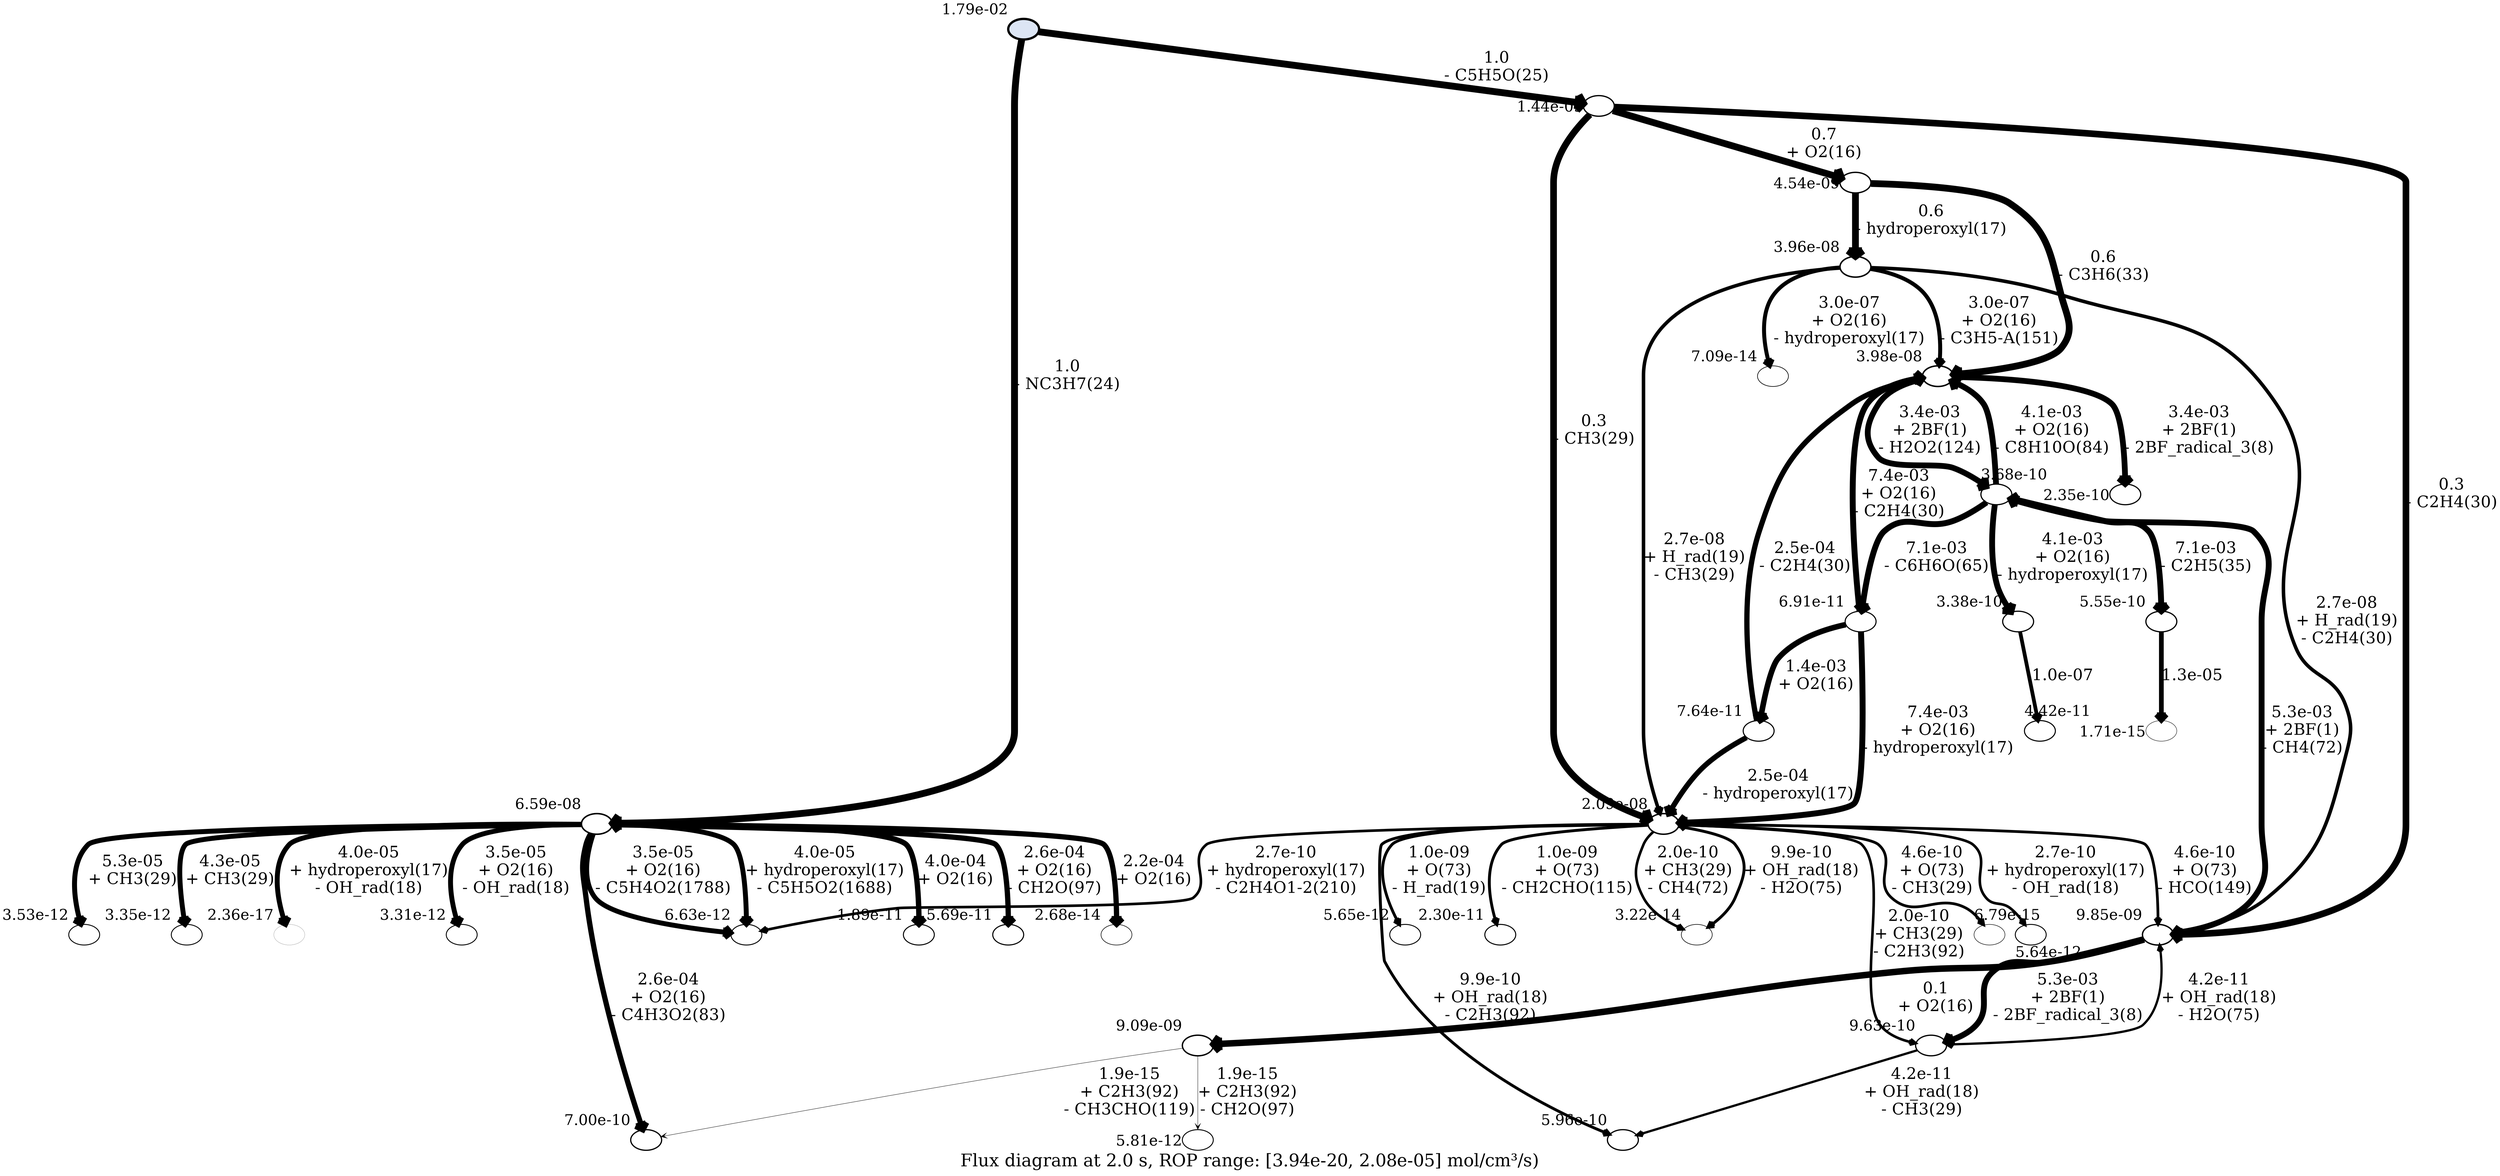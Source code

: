 digraph G {
fontsize=30;
label="Flux diagram at 2.0 s, ROP range: [3.94e-20, 2.08e-05] mol/cm³/s)";
"2BF(1)" [fillcolor="#DCE5F4", fontsize=26, image="/home/nelly/Code/scripts/Flux_diagram_T3/models/images/CCCCC1=CC=CO1.png", label="", penwidth="4.0", style=filled, xlabel="1.79e-02"];
"C5H5O(25)" [fontsize=26, image="/home/nelly/Code/scripts/Flux_diagram_T3/models/images/[CH2]C1=CC=CO1.png", label="", penwidth="2.612174003285728", xlabel="6.59e-08"];
"NC3H7(24)" [fontsize=26, image="/home/nelly/Code/scripts/Flux_diagram_T3/models/images/[CH2]CC.png", label="", penwidth="2.188045771722405", xlabel="1.44e-09"];
"2BF(1)" -> "C5H5O(25)"  [arrowhead=vee, fontsize=28, label="1.0\n- NC3H7(24)", penwidth="12.0"];
"2BF(1)" -> "NC3H7(24)"  [arrowhead=vee, fontsize=28, label="1.0\n- C5H5O(25)", penwidth="12.0"];
"NC3H7O2(27)" [fontsize=26, image="/home/nelly/Code/scripts/Flux_diagram_T3/models/images/CCCO[O].png", label="", penwidth="2.315484363086707", xlabel="4.54e-09"];
"NC3H7(24)" -> "NC3H7O2(27)"  [arrowhead=vee, fontsize=28, label="0.7\n+ O2(16)", penwidth="11.859335579320184"];
"C2H4(30)" [fontsize=26, image="/home/nelly/Code/scripts/Flux_diagram_T3/models/images/C=C.png", label="", penwidth="2.4850666138707735", xlabel="2.09e-08"];
"CH3(29)" [fontsize=26, image="/home/nelly/Code/scripts/Flux_diagram_T3/models/images/[CH3].png", label="", penwidth="2.401348802017171", xlabel="9.85e-09"];
"NC3H7(24)" -> "C2H4(30)"  [arrowhead=vee, fontsize=28, label="0.3\n- CH3(29)", penwidth="11.59788227838981"];
"NC3H7(24)" -> "CH3(29)"  [arrowhead=vee, fontsize=28, label="0.3\n- C2H4(30)", penwidth="11.59788227838981"];
"CH3O2(42)" [fontsize=26, image="/home/nelly/Code/scripts/Flux_diagram_T3/models/images/CO[O].png", label="", penwidth="2.392472901616007", xlabel="9.09e-09"];
"CH3(29)" -> "CH3O2(42)"  [arrowhead=vee, fontsize=28, label="0.1\n+ O2(16)", penwidth="11.335524396117956"];
"2BF_radical_3(8)" [fontsize=26, image="/home/nelly/Code/scripts/Flux_diagram_T3/models/images/CCC[CH]C1=CC=CO1.png", label="", penwidth="2.036769852662828", xlabel="3.68e-10"];
"CH4(72)" [fontsize=26, image="/home/nelly/Code/scripts/Flux_diagram_T3/models/images/C.png", label="", penwidth="2.1435799395523945", xlabel="9.63e-10"];
"CH3(29)" -> "2BF_radical_3(8)"  [arrowhead=vee, fontsize=28, label="5.3e-03\n+ 2BF(1)\n- CH4(72)", penwidth="10.234935209293804"];
"CH3(29)" -> "CH4(72)"  [arrowhead=vee, fontsize=28, label="5.3e-03\n+ 2BF(1)\n- 2BF_radical_3(8)", penwidth="10.234935209293804"];
"H2O(75)" [fontsize=26, image="/home/nelly/Code/scripts/Flux_diagram_T3/models/images/O.png", label="", penwidth="2.090287591196239", xlabel="5.96e-10"];
"CH4(72)" -> "CH3(29)"  [arrowhead=vee, fontsize=28, label="4.2e-11\n+ OH_rad(18)\n- H2O(75)", penwidth="3.965830420635784"];
"CH4(72)" -> "H2O(75)"  [arrowhead=vee, fontsize=28, label="4.2e-11\n+ OH_rad(18)\n- CH3(29)", penwidth="3.965830420635784"];
"C2H5(35)" [fontsize=26, image="/home/nelly/Code/scripts/Flux_diagram_T3/models/images/C[CH2].png", label="", penwidth="1.8514000200063356", xlabel="6.91e-11"];
"C6H6O(65)" [fontsize=26, image="/home/nelly/Code/scripts/Flux_diagram_T3/models/images/C=CC1=CC=CO1.png", label="", penwidth="2.0824718125393273", xlabel="5.55e-10"];
"2BF_radical_3(8)" -> "C2H5(35)"  [arrowhead=vee, fontsize=28, label="7.1e-03\n- C6H6O(65)", penwidth="10.335625508790505"];
"2BF_radical_3(8)" -> "C6H6O(65)"  [arrowhead=vee, fontsize=28, label="7.1e-03\n- C2H5(35)", penwidth="10.335625508790505"];
"C8H10O(84)" [fontsize=26, image="/home/nelly/Code/scripts/Flux_diagram_T3/models/images/CCC=CC1=CC=CO1.png", label="", penwidth="2.027507188097893", xlabel="3.38e-10"];
"hydroperoxyl(17)" [fontsize=26, image="/home/nelly/Code/scripts/Flux_diagram_T3/models/images/[O]O.png", label="", penwidth="2.556360482655869", xlabel="3.98e-08"];
"2BF_radical_3(8)" -> "C8H10O(84)"  [arrowhead=vee, fontsize=28, label="4.1e-03\n+ O2(16)\n- hydroperoxyl(17)", penwidth="10.150075043688428"];
"2BF_radical_3(8)" -> "hydroperoxyl(17)"  [arrowhead=vee, fontsize=28, label="4.1e-03\n+ O2(16)\n- C8H10O(84)", penwidth="10.150075043688428"];
"H2O2(124)" [fontsize=26, image="/home/nelly/Code/scripts/Flux_diagram_T3/models/images/OO.png", label="", penwidth="1.9872940288030387", xlabel="2.35e-10"];
"hydroperoxyl(17)" -> "2BF_radical_3(8)"  [arrowhead=vee, fontsize=28, label="3.4e-03\n+ 2BF(1)\n- H2O2(124)", penwidth="10.09168424779915"];
"hydroperoxyl(17)" -> "H2O2(124)"  [arrowhead=vee, fontsize=28, label="3.4e-03\n+ 2BF(1)\n- 2BF_radical_3(8)", penwidth="10.09168424779915"];
"C8H10O(94)" [fontsize=26, image="/home/nelly/Code/scripts/Flux_diagram_T3/models/images/CC=CCC1=CC=CO1.png", label="", penwidth="1.801785192332098", xlabel="4.42e-11"];
"C8H10O(84)" -> "C8H10O(94)"  [arrowhead=vee, fontsize=28, label="1.0e-07", penwidth="6.585290395242298"];
"C6H6O(1513)" [fontsize=26, image="/home/nelly/Code/scripts/Flux_diagram_T3/models/images/[CH2]C=C1C=C[CH]O1.png", label="", penwidth="0.6750911447314258", xlabel="1.71e-15"];
"C6H6O(65)" -> "C6H6O(1513)"  [arrowhead=vee, fontsize=28, label="1.3e-05", penwidth="8.22340654465456"];
"C2H5(35)" -> "C2H4(30)"  [arrowhead=vee, fontsize=28, label="7.4e-03\n+ O2(16)\n- hydroperoxyl(17)", penwidth="10.348089041215035"];
"C2H5(35)" -> "hydroperoxyl(17)"  [arrowhead=vee, fontsize=28, label="7.4e-03\n+ O2(16)\n- C2H4(30)", penwidth="10.348089041215035"];
"C2H5O2(78)" [fontsize=26, image="/home/nelly/Code/scripts/Flux_diagram_T3/models/images/CCO[O].png", label="", penwidth="1.8624871929700146", xlabel="7.64e-11"];
"C2H5(35)" -> "C2H5O2(78)"  [arrowhead=vee, fontsize=28, label="1.4e-03\n+ O2(16)", penwidth="9.793652348910488"];
"C2H5O2(78)" -> "C2H4(30)"  [arrowhead=vee, fontsize=28, label="2.5e-04\n- hydroperoxyl(17)", penwidth="9.208492417892167"];
"C2H5O2(78)" -> "hydroperoxyl(17)"  [arrowhead=vee, fontsize=28, label="2.5e-04\n- C2H4(30)", penwidth="9.208492417892167"];
"CH2O(97)" [fontsize=26, image="/home/nelly/Code/scripts/Flux_diagram_T3/models/images/C=O.png", label="", penwidth="2.1080928371049925", xlabel="7.00e-10"];
"CH3CHO(119)" [fontsize=26, image="/home/nelly/Code/scripts/Flux_diagram_T3/models/images/CC=O.png", label="", penwidth="1.5768731519797812", xlabel="5.81e-12"];
"CH3O2(42)" -> "CH2O(97)"  [arrowhead=vee, fontsize=28, label="1.9e-15\n+ C2H3(92)\n- CH3CHO(119)", penwidth="0.6000000000000001"];
"CH3O2(42)" -> "CH3CHO(119)"  [arrowhead=vee, fontsize=28, label="1.9e-15\n+ C2H3(92)\n- CH2O(97)", penwidth="0.6000000000000001"];
"CH2CHO(115)" [fontsize=26, image="/home/nelly/Code/scripts/Flux_diagram_T3/models/images/[CH2]C=O.png", label="", penwidth="1.5736927099632012", xlabel="5.65e-12"];
"H_rad(19)" [fontsize=26, image="/home/nelly/Code/scripts/Flux_diagram_T3/models/images/[H].png", label="", penwidth="1.7295321149786738", xlabel="2.30e-11"];
"C2H4(30)" -> "CH2CHO(115)"  [arrowhead=vee, fontsize=28, label="1.0e-09\n+ O(73)\n- H_rad(19)", penwidth="5.038652046436718"];
"C2H4(30)" -> "H_rad(19)"  [arrowhead=vee, fontsize=28, label="1.0e-09\n+ O(73)\n- CH2CHO(115)", penwidth="5.038652046436718"];
"C2H3(92)" [fontsize=26, image="/home/nelly/Code/scripts/Flux_diagram_T3/models/images/[CH]=C.png", label="", penwidth="1.000517889814375", xlabel="3.22e-14"];
"C2H4(30)" -> "C2H3(92)"  [arrowhead=vee, fontsize=28, label="9.9e-10\n+ OH_rad(18)\n- H2O(75)", penwidth="5.02797616012106"];
"C2H4(30)" -> "H2O(75)"  [arrowhead=vee, fontsize=28, label="9.9e-10\n+ OH_rad(18)\n- C2H3(92)", penwidth="5.02797616012106"];
"HCO(149)" [fontsize=26, image="/home/nelly/Code/scripts/Flux_diagram_T3/models/images/[CH]=O.png", label="", penwidth="0.8280579445302036", xlabel="6.79e-15"];
"C2H4(30)" -> "CH3(29)"  [arrowhead=vee, fontsize=28, label="4.6e-10\n+ O(73)\n- HCO(149)", penwidth="4.768313359922303"];
"C2H4(30)" -> "HCO(149)"  [arrowhead=vee, fontsize=28, label="4.6e-10\n+ O(73)\n- CH3(29)", penwidth="4.768313359922303"];
"C2H4O1-2(210)" [fontsize=26, image="/home/nelly/Code/scripts/Flux_diagram_T3/models/images/C1CO1.png", label="", penwidth="1.5734867102761336", xlabel="5.64e-12"];
"OH_rad(18)" [fontsize=26, image="/home/nelly/Code/scripts/Flux_diagram_T3/models/images/[OH].png", label="", penwidth="1.5914581795871836", xlabel="6.63e-12"];
"C2H4(30)" -> "C2H4O1-2(210)"  [arrowhead=vee, fontsize=28, label="2.7e-10\n+ hydroperoxyl(17)\n- OH_rad(18)", penwidth="4.58751376983197"];
"C2H4(30)" -> "OH_rad(18)"  [arrowhead=vee, fontsize=28, label="2.7e-10\n+ hydroperoxyl(17)\n- C2H4O1-2(210)", penwidth="4.58751376983197"];
"C2H4(30)" -> "C2H3(92)"  [arrowhead=vee, fontsize=28, label="2.0e-10\n+ CH3(29)\n- CH4(72)", penwidth="4.4826029860860395"];
"C2H4(30)" -> "CH4(72)"  [arrowhead=vee, fontsize=28, label="2.0e-10\n+ CH3(29)\n- C2H3(92)", penwidth="4.4826029860860395"];
"C3H6(33)" [fontsize=26, image="/home/nelly/Code/scripts/Flux_diagram_T3/models/images/C=CC.png", label="", penwidth="2.555738729087293", xlabel="3.96e-08"];
"NC3H7O2(27)" -> "C3H6(33)"  [arrowhead=vee, fontsize=28, label="0.6\n- hydroperoxyl(17)", penwidth="11.817672597774962"];
"NC3H7O2(27)" -> "hydroperoxyl(17)"  [arrowhead=vee, fontsize=28, label="0.6\n- C3H6(33)", penwidth="11.817672597774962"];
"C3H5-A(151)" [fontsize=26, image="/home/nelly/Code/scripts/Flux_diagram_T3/models/images/[CH2]C=C.png", label="", penwidth="1.0881273166628027", xlabel="7.09e-14"];
"C3H6(33)" -> "C3H5-A(151)"  [arrowhead=vee, fontsize=28, label="3.0e-07\n+ O2(16)\n- hydroperoxyl(17)", penwidth="6.9442933163866005"];
"C3H6(33)" -> "hydroperoxyl(17)"  [arrowhead=vee, fontsize=28, label="3.0e-07\n+ O2(16)\n- C3H5-A(151)", penwidth="6.9442933163866005"];
"C3H6(33)" -> "C2H4(30)"  [arrowhead=vee, fontsize=28, label="2.7e-08\n+ H_rad(19)\n- CH3(29)", penwidth="6.139411978911617"];
"C3H6(33)" -> "CH3(29)"  [arrowhead=vee, fontsize=28, label="2.7e-08\n+ H_rad(19)\n- C2H4(30)", penwidth="6.139411978911617"];
"C5H5O3(28)" [fontsize=26, image="/home/nelly/Code/scripts/Flux_diagram_T3/models/images/[O]OCC1=CC=CO1.png", label="", penwidth="1.7073248967845482", xlabel="1.89e-11"];
"C5H5O(25)" -> "C5H5O3(28)"  [arrowhead=vee, fontsize=28, label="4.0e-04\n+ O2(16)", penwidth="9.36512910287517"];
"C4H3O2(83)" [fontsize=26, image="/home/nelly/Code/scripts/Flux_diagram_T3/models/images/O=C1[CH]C=CO1.png", label="", penwidth="1.8299002323373423", xlabel="5.69e-11"];
"C5H5O(25)" -> "C4H3O2(83)"  [arrowhead=vee, fontsize=28, label="2.6e-04\n+ O2(16)\n- CH2O(97)", penwidth="9.223794888237455"];
"C5H5O(25)" -> "CH2O(97)"  [arrowhead=vee, fontsize=28, label="2.6e-04\n+ O2(16)\n- C4H3O2(83)", penwidth="9.223794888237455"];
"C5H5O3(41)" [fontsize=26, image="/home/nelly/Code/scripts/Flux_diagram_T3/models/images/OOCC1=C[C]=CO1.png", label="", penwidth="0.9802057204380754", xlabel="2.68e-14"];
"C5H5O(25)" -> "C5H5O3(41)"  [arrowhead=vee, fontsize=28, label="2.2e-04\n+ O2(16)", penwidth="9.171822045054677"];
"C6H8O(125)" [fontsize=26, image="/home/nelly/Code/scripts/Flux_diagram_T3/models/images/C=C1C=CC(C)O1.png", label="", penwidth="1.5214776119856948", xlabel="3.53e-12"];
"C5H5O(25)" -> "C6H8O(125)"  [arrowhead=vee, fontsize=28, label="5.3e-05\n+ CH3(29)", penwidth="8.68972252462822"];
"C6H8O(134)" [fontsize=26, image="/home/nelly/Code/scripts/Flux_diagram_T3/models/images/CC1C=CC(=O)C1.png", label="", penwidth="1.515827799335507", xlabel="3.35e-12"];
"C5H5O(25)" -> "C6H8O(134)"  [arrowhead=vee, fontsize=28, label="4.3e-05\n+ CH3(29)", penwidth="8.619763725931325"];
"C5H5O2(1688)" [fontsize=26, image="/home/nelly/Code/scripts/Flux_diagram_T3/models/images/C=C1C=CC([O])O1.png", label="", penwidth="0.19999999999999973", xlabel="2.36e-17"];
"C5H5O(25)" -> "C5H5O2(1688)"  [arrowhead=vee, fontsize=28, label="4.0e-05\n+ hydroperoxyl(17)\n- OH_rad(18)", penwidth="8.596934939045159"];
"C5H5O(25)" -> "OH_rad(18)"  [arrowhead=vee, fontsize=28, label="4.0e-05\n+ hydroperoxyl(17)\n- C5H5O2(1688)", penwidth="8.596934939045159"];
"C5H4O2(1788)" [fontsize=26, image="/home/nelly/Code/scripts/Flux_diagram_T3/models/images/O=CC1=CC=CO1.png", label="", penwidth="1.5142583641790928", xlabel="3.31e-12"];
"C5H5O(25)" -> "C5H4O2(1788)"  [arrowhead=vee, fontsize=28, label="3.5e-05\n+ O2(16)\n- OH_rad(18)", penwidth="8.547108607291905"];
"C5H5O(25)" -> "OH_rad(18)"  [arrowhead=vee, fontsize=28, label="3.5e-05\n+ O2(16)\n- C5H4O2(1788)", penwidth="8.547108607291905"];
}
